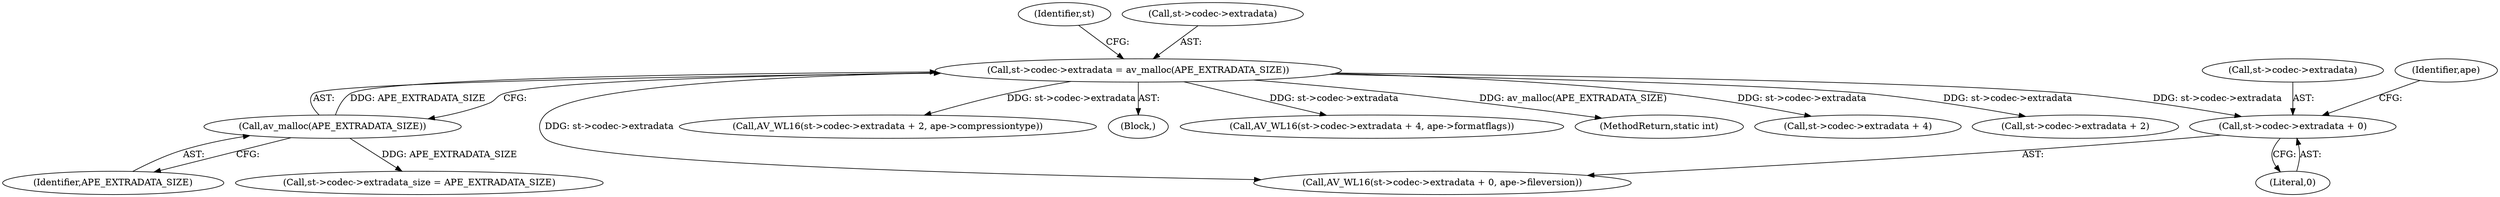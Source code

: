 digraph "0_FFmpeg_8312e3fc9041027a33c8bc667bb99740fdf41dd5@pointer" {
"1001037" [label="(Call,st->codec->extradata + 0)"];
"1001021" [label="(Call,st->codec->extradata = av_malloc(APE_EXTRADATA_SIZE))"];
"1001027" [label="(Call,av_malloc(APE_EXTRADATA_SIZE))"];
"1001021" [label="(Call,st->codec->extradata = av_malloc(APE_EXTRADATA_SIZE))"];
"1001036" [label="(Call,AV_WL16(st->codec->extradata + 0, ape->fileversion))"];
"1001047" [label="(Call,AV_WL16(st->codec->extradata + 2, ape->compressiontype))"];
"1001037" [label="(Call,st->codec->extradata + 0)"];
"1001028" [label="(Identifier,APE_EXTRADATA_SIZE)"];
"1001029" [label="(Call,st->codec->extradata_size = APE_EXTRADATA_SIZE)"];
"1001032" [label="(Identifier,st)"];
"1000111" [label="(Block,)"];
"1001058" [label="(Call,AV_WL16(st->codec->extradata + 4, ape->formatflags))"];
"1001121" [label="(MethodReturn,static int)"];
"1001027" [label="(Call,av_malloc(APE_EXTRADATA_SIZE))"];
"1001059" [label="(Call,st->codec->extradata + 4)"];
"1001022" [label="(Call,st->codec->extradata)"];
"1001048" [label="(Call,st->codec->extradata + 2)"];
"1001043" [label="(Literal,0)"];
"1001038" [label="(Call,st->codec->extradata)"];
"1001045" [label="(Identifier,ape)"];
"1001037" -> "1001036"  [label="AST: "];
"1001037" -> "1001043"  [label="CFG: "];
"1001038" -> "1001037"  [label="AST: "];
"1001043" -> "1001037"  [label="AST: "];
"1001045" -> "1001037"  [label="CFG: "];
"1001021" -> "1001037"  [label="DDG: st->codec->extradata"];
"1001021" -> "1000111"  [label="AST: "];
"1001021" -> "1001027"  [label="CFG: "];
"1001022" -> "1001021"  [label="AST: "];
"1001027" -> "1001021"  [label="AST: "];
"1001032" -> "1001021"  [label="CFG: "];
"1001021" -> "1001121"  [label="DDG: av_malloc(APE_EXTRADATA_SIZE)"];
"1001027" -> "1001021"  [label="DDG: APE_EXTRADATA_SIZE"];
"1001021" -> "1001036"  [label="DDG: st->codec->extradata"];
"1001021" -> "1001047"  [label="DDG: st->codec->extradata"];
"1001021" -> "1001048"  [label="DDG: st->codec->extradata"];
"1001021" -> "1001058"  [label="DDG: st->codec->extradata"];
"1001021" -> "1001059"  [label="DDG: st->codec->extradata"];
"1001027" -> "1001028"  [label="CFG: "];
"1001028" -> "1001027"  [label="AST: "];
"1001027" -> "1001029"  [label="DDG: APE_EXTRADATA_SIZE"];
}
